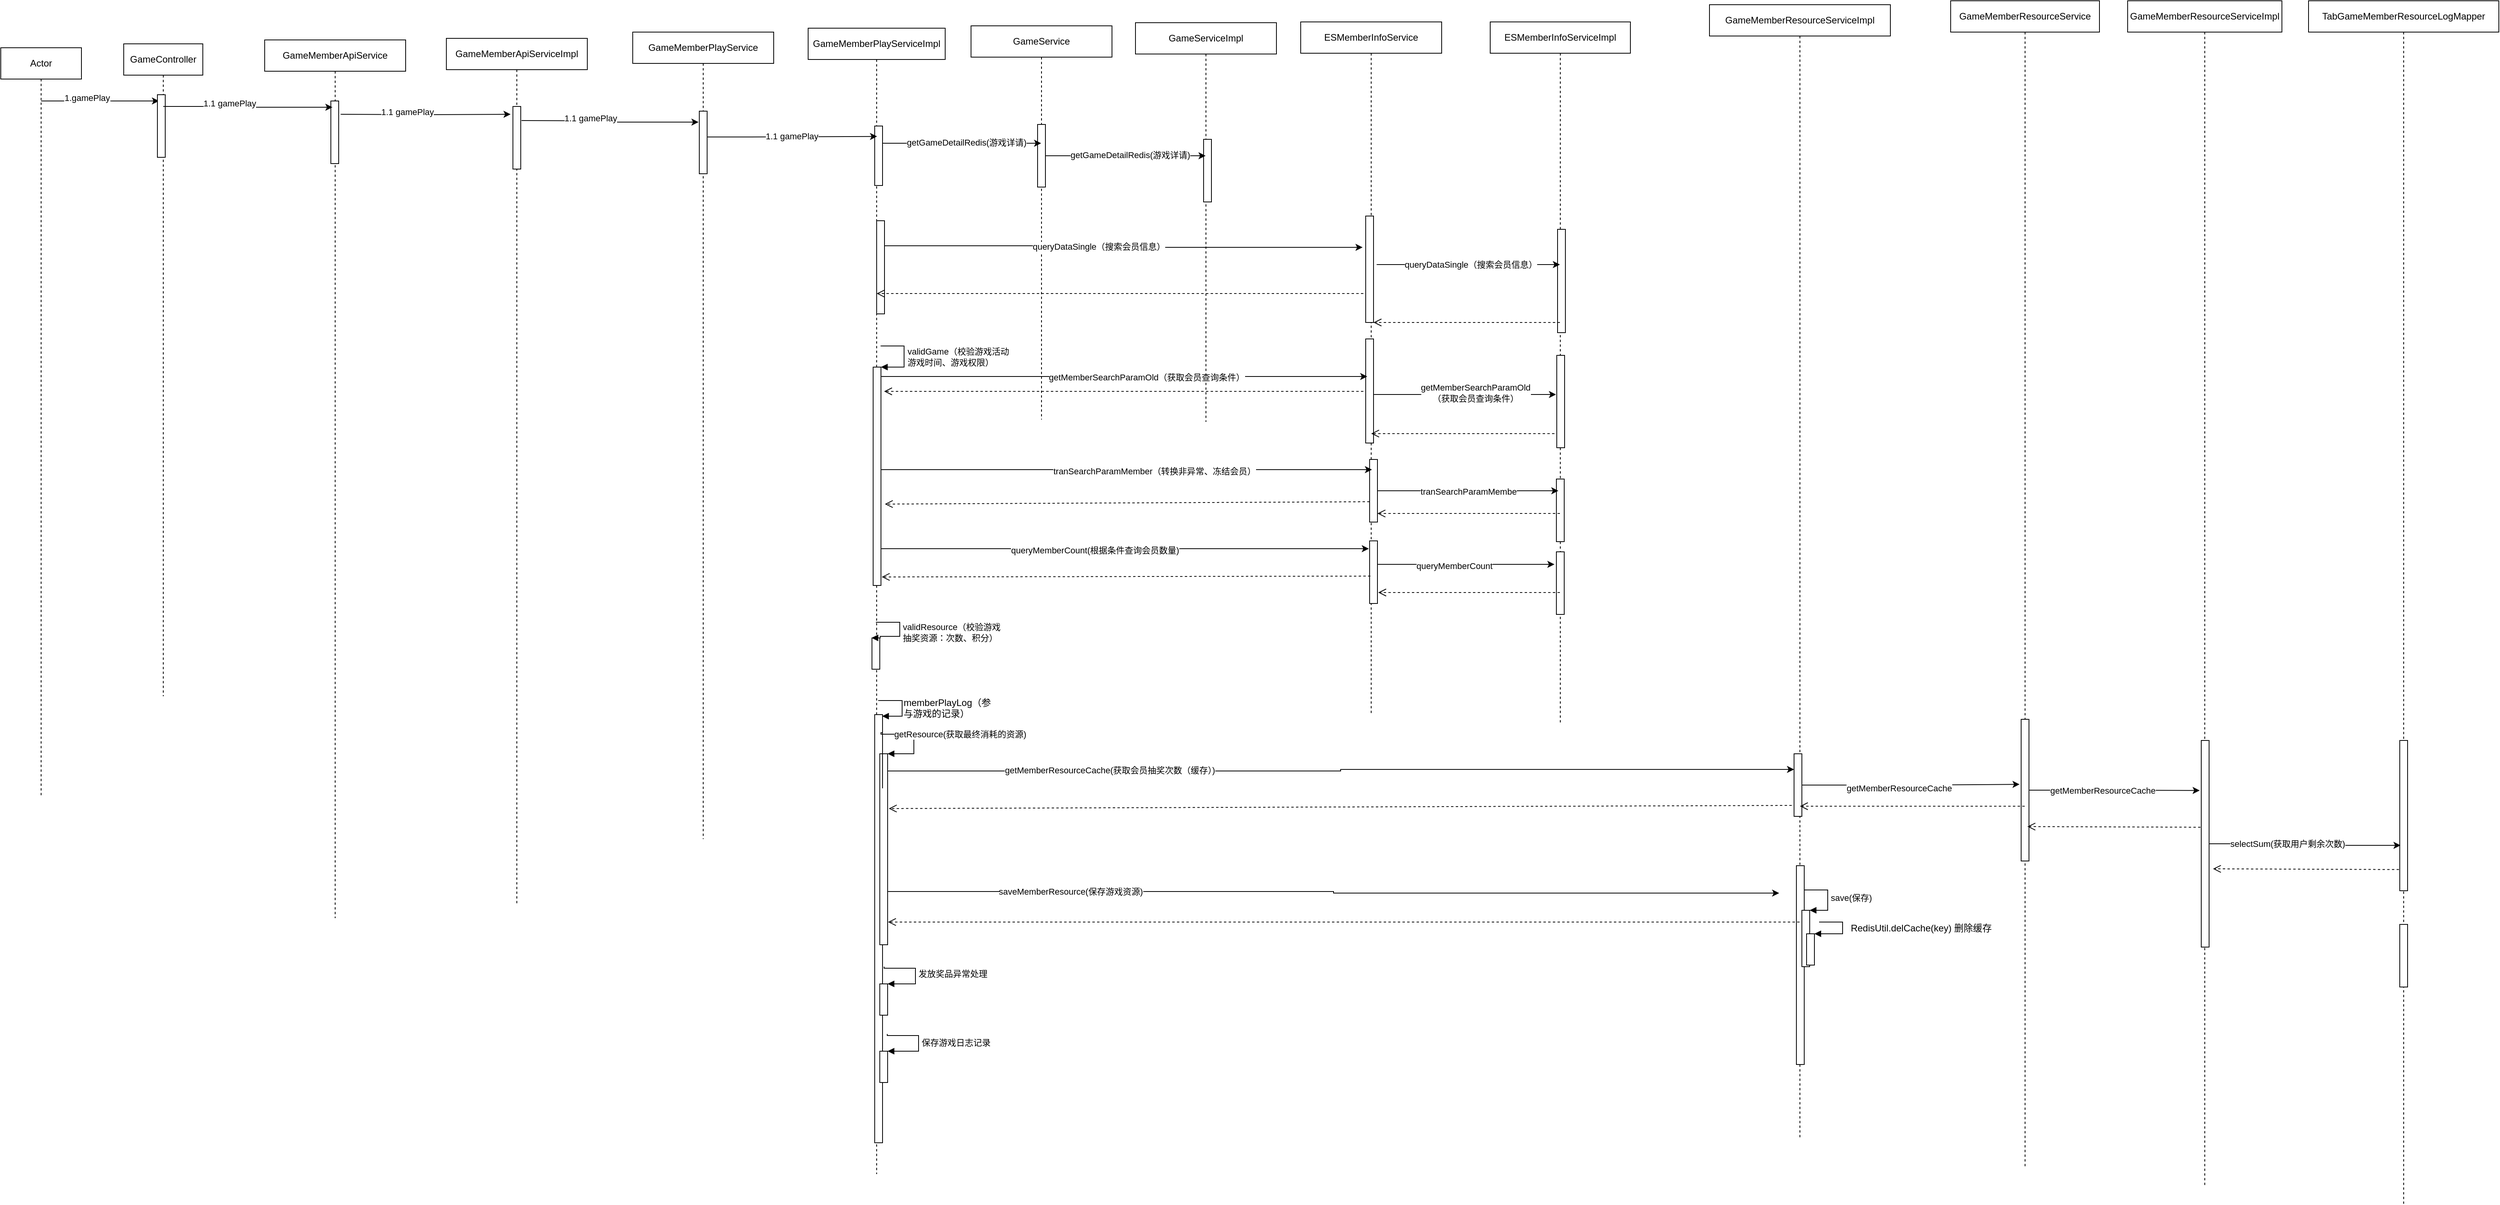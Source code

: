 <mxfile version="20.0.4" type="github">
  <diagram id="6ErdJi4MwDmCE_eJ-fbc" name="第 1 页">
    <mxGraphModel dx="2286" dy="793" grid="0" gridSize="10" guides="1" tooltips="1" connect="1" arrows="1" fold="1" page="0" pageScale="1" pageWidth="827" pageHeight="1169" math="0" shadow="0">
      <root>
        <mxCell id="0" />
        <mxCell id="1" parent="0" />
        <mxCell id="dKil16ABPcqH2iOn4YbZ-6" style="edgeStyle=orthogonalEdgeStyle;rounded=0;orthogonalLoop=1;jettySize=auto;html=1;entryX=0.2;entryY=0.1;entryDx=0;entryDy=0;entryPerimeter=0;" edge="1" parent="1" source="dKil16ABPcqH2iOn4YbZ-1" target="dKil16ABPcqH2iOn4YbZ-5">
          <mxGeometry relative="1" as="geometry">
            <Array as="points">
              <mxPoint x="-83" y="236" />
              <mxPoint x="-83" y="236" />
            </Array>
          </mxGeometry>
        </mxCell>
        <mxCell id="dKil16ABPcqH2iOn4YbZ-9" value="1.gamePlay" style="edgeLabel;html=1;align=center;verticalAlign=middle;resizable=0;points=[];" vertex="1" connectable="0" parent="dKil16ABPcqH2iOn4YbZ-6">
          <mxGeometry x="-0.233" y="4" relative="1" as="geometry">
            <mxPoint x="1" as="offset" />
          </mxGeometry>
        </mxCell>
        <mxCell id="dKil16ABPcqH2iOn4YbZ-1" value="Actor" style="shape=umlLifeline;perimeter=lifelinePerimeter;whiteSpace=wrap;html=1;container=1;collapsible=0;recursiveResize=0;outlineConnect=0;" vertex="1" parent="1">
          <mxGeometry x="-181" y="168" width="103" height="1086" as="geometry" />
        </mxCell>
        <mxCell id="dKil16ABPcqH2iOn4YbZ-2" value="GameController" style="shape=umlLifeline;perimeter=lifelinePerimeter;whiteSpace=wrap;html=1;container=1;collapsible=0;recursiveResize=0;outlineConnect=0;" vertex="1" parent="1">
          <mxGeometry x="-24" y="163" width="101" height="1097" as="geometry" />
        </mxCell>
        <mxCell id="dKil16ABPcqH2iOn4YbZ-5" value="" style="html=1;points=[];perimeter=orthogonalPerimeter;" vertex="1" parent="dKil16ABPcqH2iOn4YbZ-2">
          <mxGeometry x="43" y="65" width="10" height="80" as="geometry" />
        </mxCell>
        <mxCell id="dKil16ABPcqH2iOn4YbZ-3" value="GameMemberApiService" style="shape=umlLifeline;perimeter=lifelinePerimeter;whiteSpace=wrap;html=1;container=1;collapsible=0;recursiveResize=0;outlineConnect=0;" vertex="1" parent="1">
          <mxGeometry x="156" y="158" width="180" height="1122" as="geometry" />
        </mxCell>
        <mxCell id="dKil16ABPcqH2iOn4YbZ-13" value="" style="html=1;points=[];perimeter=orthogonalPerimeter;" vertex="1" parent="dKil16ABPcqH2iOn4YbZ-3">
          <mxGeometry x="84.5" y="78" width="10" height="80" as="geometry" />
        </mxCell>
        <mxCell id="dKil16ABPcqH2iOn4YbZ-11" style="edgeStyle=orthogonalEdgeStyle;rounded=0;orthogonalLoop=1;jettySize=auto;html=1;entryX=0.2;entryY=0.1;entryDx=0;entryDy=0;entryPerimeter=0;" edge="1" parent="1" target="dKil16ABPcqH2iOn4YbZ-13" source="dKil16ABPcqH2iOn4YbZ-2">
          <mxGeometry relative="1" as="geometry">
            <mxPoint x="90" y="244" as="sourcePoint" />
            <Array as="points">
              <mxPoint x="139" y="243" />
              <mxPoint x="139" y="244" />
            </Array>
          </mxGeometry>
        </mxCell>
        <mxCell id="dKil16ABPcqH2iOn4YbZ-12" value="1.1 gamePlay" style="edgeLabel;html=1;align=center;verticalAlign=middle;resizable=0;points=[];" vertex="1" connectable="0" parent="dKil16ABPcqH2iOn4YbZ-11">
          <mxGeometry x="-0.233" y="4" relative="1" as="geometry">
            <mxPoint x="1" as="offset" />
          </mxGeometry>
        </mxCell>
        <mxCell id="dKil16ABPcqH2iOn4YbZ-14" value="GameMemberApiServiceImpl" style="shape=umlLifeline;perimeter=lifelinePerimeter;whiteSpace=wrap;html=1;container=1;collapsible=0;recursiveResize=0;outlineConnect=0;" vertex="1" parent="1">
          <mxGeometry x="388" y="156" width="180" height="1106" as="geometry" />
        </mxCell>
        <mxCell id="dKil16ABPcqH2iOn4YbZ-15" value="" style="html=1;points=[];perimeter=orthogonalPerimeter;" vertex="1" parent="dKil16ABPcqH2iOn4YbZ-14">
          <mxGeometry x="85" y="87" width="10" height="80" as="geometry" />
        </mxCell>
        <mxCell id="dKil16ABPcqH2iOn4YbZ-16" value="GameMemberPlayService" style="shape=umlLifeline;perimeter=lifelinePerimeter;whiteSpace=wrap;html=1;container=1;collapsible=0;recursiveResize=0;outlineConnect=0;" vertex="1" parent="1">
          <mxGeometry x="626" y="148" width="180" height="1031" as="geometry" />
        </mxCell>
        <mxCell id="dKil16ABPcqH2iOn4YbZ-17" value="" style="html=1;points=[];perimeter=orthogonalPerimeter;" vertex="1" parent="dKil16ABPcqH2iOn4YbZ-16">
          <mxGeometry x="85" y="101" width="10" height="80" as="geometry" />
        </mxCell>
        <mxCell id="dKil16ABPcqH2iOn4YbZ-18" value="GameMemberPlayServiceImpl" style="shape=umlLifeline;perimeter=lifelinePerimeter;whiteSpace=wrap;html=1;container=1;collapsible=0;recursiveResize=0;outlineConnect=0;" vertex="1" parent="1">
          <mxGeometry x="850" y="143" width="175" height="1464" as="geometry" />
        </mxCell>
        <mxCell id="dKil16ABPcqH2iOn4YbZ-19" value="" style="html=1;points=[];perimeter=orthogonalPerimeter;" vertex="1" parent="dKil16ABPcqH2iOn4YbZ-18">
          <mxGeometry x="85" y="125" width="10" height="76" as="geometry" />
        </mxCell>
        <mxCell id="dKil16ABPcqH2iOn4YbZ-49" value="" style="html=1;points=[];perimeter=orthogonalPerimeter;" vertex="1" parent="dKil16ABPcqH2iOn4YbZ-18">
          <mxGeometry x="87.5" y="246" width="10" height="119" as="geometry" />
        </mxCell>
        <mxCell id="dKil16ABPcqH2iOn4YbZ-56" value="" style="html=1;points=[];perimeter=orthogonalPerimeter;" vertex="1" parent="dKil16ABPcqH2iOn4YbZ-18">
          <mxGeometry x="83" y="433" width="10" height="279" as="geometry" />
        </mxCell>
        <mxCell id="dKil16ABPcqH2iOn4YbZ-57" value="validGame（校验游戏活动&lt;br&gt;游戏时间、游戏权限）" style="edgeStyle=orthogonalEdgeStyle;html=1;align=left;spacingLeft=2;endArrow=block;rounded=0;entryX=1;entryY=0;" edge="1" target="dKil16ABPcqH2iOn4YbZ-56" parent="dKil16ABPcqH2iOn4YbZ-18">
          <mxGeometry relative="1" as="geometry">
            <mxPoint x="92.5" y="406" as="sourcePoint" />
            <Array as="points">
              <mxPoint x="122.5" y="406" />
            </Array>
          </mxGeometry>
        </mxCell>
        <mxCell id="dKil16ABPcqH2iOn4YbZ-60" value="" style="html=1;points=[];perimeter=orthogonalPerimeter;" vertex="1" parent="dKil16ABPcqH2iOn4YbZ-18">
          <mxGeometry x="81.5" y="779" width="10" height="40" as="geometry" />
        </mxCell>
        <mxCell id="dKil16ABPcqH2iOn4YbZ-61" value="validResource（校验游戏&lt;br&gt;&lt;span style=&quot;font-size: 11px;&quot;&gt;抽奖资源：次数、积分&lt;/span&gt;）" style="edgeStyle=orthogonalEdgeStyle;html=1;align=left;spacingLeft=2;endArrow=block;rounded=0;entryX=-0.05;entryY=0;entryDx=0;entryDy=0;entryPerimeter=0;" edge="1" parent="dKil16ABPcqH2iOn4YbZ-18" target="dKil16ABPcqH2iOn4YbZ-60">
          <mxGeometry relative="1" as="geometry">
            <mxPoint x="86.5" y="759" as="sourcePoint" />
            <Array as="points">
              <mxPoint x="117" y="759" />
              <mxPoint x="117" y="777" />
              <mxPoint x="92" y="777" />
              <mxPoint x="92" y="779" />
            </Array>
          </mxGeometry>
        </mxCell>
        <mxCell id="dKil16ABPcqH2iOn4YbZ-92" value="" style="html=1;points=[];perimeter=orthogonalPerimeter;" vertex="1" parent="dKil16ABPcqH2iOn4YbZ-18">
          <mxGeometry x="85" y="877" width="10" height="547" as="geometry" />
        </mxCell>
        <mxCell id="dKil16ABPcqH2iOn4YbZ-93" value="" style="edgeStyle=orthogonalEdgeStyle;html=1;align=left;spacingLeft=2;endArrow=block;rounded=0;entryX=1;entryY=0;" edge="1" parent="dKil16ABPcqH2iOn4YbZ-18">
          <mxGeometry relative="1" as="geometry">
            <mxPoint x="89.5" y="859" as="sourcePoint" />
            <Array as="points">
              <mxPoint x="120" y="859" />
              <mxPoint x="120" y="879" />
            </Array>
            <mxPoint x="94.5" y="879" as="targetPoint" />
          </mxGeometry>
        </mxCell>
        <mxCell id="dKil16ABPcqH2iOn4YbZ-95" value="" style="html=1;points=[];perimeter=orthogonalPerimeter;" vertex="1" parent="dKil16ABPcqH2iOn4YbZ-18">
          <mxGeometry x="91.5" y="927" width="10" height="244" as="geometry" />
        </mxCell>
        <mxCell id="dKil16ABPcqH2iOn4YbZ-96" value="getResource(获取最终消耗的资源)" style="edgeStyle=orthogonalEdgeStyle;html=1;align=left;spacingLeft=2;endArrow=block;rounded=0;entryX=1;entryY=0;exitX=1;exitY=0.172;exitDx=0;exitDy=0;exitPerimeter=0;" edge="1" target="dKil16ABPcqH2iOn4YbZ-95" parent="dKil16ABPcqH2iOn4YbZ-18" source="dKil16ABPcqH2iOn4YbZ-92">
          <mxGeometry relative="1" as="geometry">
            <mxPoint x="104.5" y="902" as="sourcePoint" />
            <Array as="points">
              <mxPoint x="95" y="900" />
              <mxPoint x="93" y="900" />
              <mxPoint x="93" y="902" />
              <mxPoint x="135" y="902" />
              <mxPoint x="135" y="927" />
            </Array>
          </mxGeometry>
        </mxCell>
        <mxCell id="dKil16ABPcqH2iOn4YbZ-132" value="" style="html=1;points=[];perimeter=orthogonalPerimeter;" vertex="1" parent="dKil16ABPcqH2iOn4YbZ-18">
          <mxGeometry x="91.5" y="1221" width="10" height="40" as="geometry" />
        </mxCell>
        <mxCell id="dKil16ABPcqH2iOn4YbZ-133" value="发放奖品异常处理" style="edgeStyle=orthogonalEdgeStyle;html=1;align=left;spacingLeft=2;endArrow=block;rounded=0;entryX=1;entryY=0;" edge="1" target="dKil16ABPcqH2iOn4YbZ-132" parent="dKil16ABPcqH2iOn4YbZ-18">
          <mxGeometry relative="1" as="geometry">
            <mxPoint x="97" y="1199" as="sourcePoint" />
            <Array as="points">
              <mxPoint x="137" y="1201" />
              <mxPoint x="137" y="1221" />
            </Array>
          </mxGeometry>
        </mxCell>
        <mxCell id="dKil16ABPcqH2iOn4YbZ-134" value="" style="html=1;points=[];perimeter=orthogonalPerimeter;" vertex="1" parent="dKil16ABPcqH2iOn4YbZ-18">
          <mxGeometry x="91.5" y="1307" width="10" height="40" as="geometry" />
        </mxCell>
        <mxCell id="dKil16ABPcqH2iOn4YbZ-135" value="保存游戏日志记录" style="edgeStyle=orthogonalEdgeStyle;html=1;align=left;spacingLeft=2;endArrow=block;rounded=0;entryX=1;entryY=0;" edge="1" parent="dKil16ABPcqH2iOn4YbZ-18" target="dKil16ABPcqH2iOn4YbZ-134">
          <mxGeometry relative="1" as="geometry">
            <mxPoint x="101" y="1285" as="sourcePoint" />
            <Array as="points">
              <mxPoint x="141" y="1287" />
              <mxPoint x="141" y="1307" />
            </Array>
          </mxGeometry>
        </mxCell>
        <mxCell id="dKil16ABPcqH2iOn4YbZ-20" style="edgeStyle=orthogonalEdgeStyle;rounded=0;orthogonalLoop=1;jettySize=auto;html=1;entryX=-0.3;entryY=0.125;entryDx=0;entryDy=0;entryPerimeter=0;" edge="1" parent="1" target="dKil16ABPcqH2iOn4YbZ-15">
          <mxGeometry relative="1" as="geometry">
            <mxPoint x="253" y="253" as="sourcePoint" />
            <Array as="points" />
            <mxPoint x="252.5" y="254" as="targetPoint" />
          </mxGeometry>
        </mxCell>
        <mxCell id="dKil16ABPcqH2iOn4YbZ-21" value="1.1 gamePlay" style="edgeLabel;html=1;align=center;verticalAlign=middle;resizable=0;points=[];" vertex="1" connectable="0" parent="dKil16ABPcqH2iOn4YbZ-20">
          <mxGeometry x="-0.233" y="4" relative="1" as="geometry">
            <mxPoint x="1" as="offset" />
          </mxGeometry>
        </mxCell>
        <mxCell id="dKil16ABPcqH2iOn4YbZ-22" style="edgeStyle=orthogonalEdgeStyle;rounded=0;orthogonalLoop=1;jettySize=auto;html=1;entryX=-0.1;entryY=0.175;entryDx=0;entryDy=0;entryPerimeter=0;" edge="1" parent="1" target="dKil16ABPcqH2iOn4YbZ-17">
          <mxGeometry relative="1" as="geometry">
            <mxPoint x="484" y="261" as="sourcePoint" />
            <Array as="points" />
            <mxPoint x="262.5" y="264" as="targetPoint" />
          </mxGeometry>
        </mxCell>
        <mxCell id="dKil16ABPcqH2iOn4YbZ-23" value="1.1 gamePlay" style="edgeLabel;html=1;align=center;verticalAlign=middle;resizable=0;points=[];" vertex="1" connectable="0" parent="dKil16ABPcqH2iOn4YbZ-22">
          <mxGeometry x="-0.233" y="4" relative="1" as="geometry">
            <mxPoint x="1" as="offset" />
          </mxGeometry>
        </mxCell>
        <mxCell id="dKil16ABPcqH2iOn4YbZ-26" style="edgeStyle=orthogonalEdgeStyle;rounded=0;orthogonalLoop=1;jettySize=auto;html=1;entryX=0.3;entryY=0.175;entryDx=0;entryDy=0;entryPerimeter=0;" edge="1" parent="1" source="dKil16ABPcqH2iOn4YbZ-17" target="dKil16ABPcqH2iOn4YbZ-19">
          <mxGeometry relative="1" as="geometry">
            <Array as="points">
              <mxPoint x="776" y="282" />
              <mxPoint x="776" y="282" />
            </Array>
          </mxGeometry>
        </mxCell>
        <mxCell id="dKil16ABPcqH2iOn4YbZ-27" value="1.1 gamePlay" style="edgeLabel;html=1;align=center;verticalAlign=middle;resizable=0;points=[];" vertex="1" connectable="0" parent="dKil16ABPcqH2iOn4YbZ-26">
          <mxGeometry x="-0.005" y="1" relative="1" as="geometry">
            <mxPoint as="offset" />
          </mxGeometry>
        </mxCell>
        <mxCell id="dKil16ABPcqH2iOn4YbZ-28" value="GameService" style="shape=umlLifeline;perimeter=lifelinePerimeter;whiteSpace=wrap;html=1;container=1;collapsible=0;recursiveResize=0;outlineConnect=0;" vertex="1" parent="1">
          <mxGeometry x="1058" y="140" width="180" height="503" as="geometry" />
        </mxCell>
        <mxCell id="dKil16ABPcqH2iOn4YbZ-29" value="" style="html=1;points=[];perimeter=orthogonalPerimeter;" vertex="1" parent="dKil16ABPcqH2iOn4YbZ-28">
          <mxGeometry x="85" y="126" width="10" height="80" as="geometry" />
        </mxCell>
        <mxCell id="dKil16ABPcqH2iOn4YbZ-30" value="GameServiceImpl" style="shape=umlLifeline;perimeter=lifelinePerimeter;whiteSpace=wrap;html=1;container=1;collapsible=0;recursiveResize=0;outlineConnect=0;" vertex="1" parent="1">
          <mxGeometry x="1268" y="136" width="180" height="510" as="geometry" />
        </mxCell>
        <mxCell id="dKil16ABPcqH2iOn4YbZ-31" value="" style="html=1;points=[];perimeter=orthogonalPerimeter;" vertex="1" parent="dKil16ABPcqH2iOn4YbZ-30">
          <mxGeometry x="87" y="149" width="10" height="80" as="geometry" />
        </mxCell>
        <mxCell id="dKil16ABPcqH2iOn4YbZ-32" style="edgeStyle=orthogonalEdgeStyle;rounded=0;orthogonalLoop=1;jettySize=auto;html=1;" edge="1" parent="1" source="dKil16ABPcqH2iOn4YbZ-19" target="dKil16ABPcqH2iOn4YbZ-28">
          <mxGeometry relative="1" as="geometry">
            <Array as="points">
              <mxPoint x="968" y="290" />
              <mxPoint x="968" y="290" />
            </Array>
          </mxGeometry>
        </mxCell>
        <mxCell id="dKil16ABPcqH2iOn4YbZ-33" value="getGameDetailRedis(游戏详请)" style="edgeLabel;html=1;align=center;verticalAlign=middle;resizable=0;points=[];" vertex="1" connectable="0" parent="dKil16ABPcqH2iOn4YbZ-32">
          <mxGeometry x="-0.18" relative="1" as="geometry">
            <mxPoint x="24" y="-1" as="offset" />
          </mxGeometry>
        </mxCell>
        <mxCell id="dKil16ABPcqH2iOn4YbZ-36" style="edgeStyle=orthogonalEdgeStyle;rounded=0;orthogonalLoop=1;jettySize=auto;html=1;" edge="1" parent="1" source="dKil16ABPcqH2iOn4YbZ-29" target="dKil16ABPcqH2iOn4YbZ-30">
          <mxGeometry relative="1" as="geometry">
            <mxPoint x="955" y="300" as="sourcePoint" />
            <mxPoint x="1157.5" y="300" as="targetPoint" />
            <Array as="points">
              <mxPoint x="1293" y="306" />
              <mxPoint x="1293" y="306" />
            </Array>
          </mxGeometry>
        </mxCell>
        <mxCell id="dKil16ABPcqH2iOn4YbZ-37" value="getGameDetailRedis(游戏详请)" style="edgeLabel;html=1;align=center;verticalAlign=middle;resizable=0;points=[];" vertex="1" connectable="0" parent="dKil16ABPcqH2iOn4YbZ-36">
          <mxGeometry x="-0.18" relative="1" as="geometry">
            <mxPoint x="24" y="-1" as="offset" />
          </mxGeometry>
        </mxCell>
        <mxCell id="dKil16ABPcqH2iOn4YbZ-40" value="ESMemberInfoService" style="shape=umlLifeline;perimeter=lifelinePerimeter;whiteSpace=wrap;html=1;container=1;collapsible=0;recursiveResize=0;outlineConnect=0;" vertex="1" parent="1">
          <mxGeometry x="1479" y="135" width="180" height="886" as="geometry" />
        </mxCell>
        <mxCell id="dKil16ABPcqH2iOn4YbZ-41" value="" style="html=1;points=[];perimeter=orthogonalPerimeter;" vertex="1" parent="dKil16ABPcqH2iOn4YbZ-40">
          <mxGeometry x="83" y="248" width="10" height="136" as="geometry" />
        </mxCell>
        <mxCell id="dKil16ABPcqH2iOn4YbZ-62" value="" style="html=1;points=[];perimeter=orthogonalPerimeter;" vertex="1" parent="dKil16ABPcqH2iOn4YbZ-40">
          <mxGeometry x="83" y="405" width="10" height="133" as="geometry" />
        </mxCell>
        <mxCell id="dKil16ABPcqH2iOn4YbZ-74" value="" style="html=1;points=[];perimeter=orthogonalPerimeter;" vertex="1" parent="dKil16ABPcqH2iOn4YbZ-40">
          <mxGeometry x="88" y="559" width="10" height="80" as="geometry" />
        </mxCell>
        <mxCell id="dKil16ABPcqH2iOn4YbZ-83" value="" style="html=1;points=[];perimeter=orthogonalPerimeter;" vertex="1" parent="dKil16ABPcqH2iOn4YbZ-40">
          <mxGeometry x="88" y="663" width="10" height="80" as="geometry" />
        </mxCell>
        <mxCell id="dKil16ABPcqH2iOn4YbZ-42" value="ESMemberInfoServiceImpl" style="shape=umlLifeline;perimeter=lifelinePerimeter;whiteSpace=wrap;html=1;container=1;collapsible=0;recursiveResize=0;outlineConnect=0;" vertex="1" parent="1">
          <mxGeometry x="1721" y="135" width="179" height="898" as="geometry" />
        </mxCell>
        <mxCell id="dKil16ABPcqH2iOn4YbZ-43" value="" style="html=1;points=[];perimeter=orthogonalPerimeter;" vertex="1" parent="dKil16ABPcqH2iOn4YbZ-42">
          <mxGeometry x="86" y="265" width="10" height="132" as="geometry" />
        </mxCell>
        <mxCell id="dKil16ABPcqH2iOn4YbZ-65" value="" style="html=1;points=[];perimeter=orthogonalPerimeter;" vertex="1" parent="dKil16ABPcqH2iOn4YbZ-42">
          <mxGeometry x="85" y="426" width="10" height="118" as="geometry" />
        </mxCell>
        <mxCell id="dKil16ABPcqH2iOn4YbZ-78" value="" style="html=1;points=[];perimeter=orthogonalPerimeter;" vertex="1" parent="dKil16ABPcqH2iOn4YbZ-42">
          <mxGeometry x="84.5" y="584" width="10" height="80" as="geometry" />
        </mxCell>
        <mxCell id="dKil16ABPcqH2iOn4YbZ-84" value="" style="html=1;points=[];perimeter=orthogonalPerimeter;" vertex="1" parent="dKil16ABPcqH2iOn4YbZ-42">
          <mxGeometry x="84.5" y="677" width="10" height="80" as="geometry" />
        </mxCell>
        <mxCell id="dKil16ABPcqH2iOn4YbZ-50" style="edgeStyle=orthogonalEdgeStyle;rounded=0;orthogonalLoop=1;jettySize=auto;html=1;" edge="1" parent="1" source="dKil16ABPcqH2iOn4YbZ-49">
          <mxGeometry relative="1" as="geometry">
            <mxPoint x="1558" y="423" as="targetPoint" />
            <Array as="points">
              <mxPoint x="1213" y="421" />
              <mxPoint x="1213" y="423" />
            </Array>
          </mxGeometry>
        </mxCell>
        <mxCell id="dKil16ABPcqH2iOn4YbZ-51" value="queryDataSingle（搜索会员信息）" style="edgeLabel;html=1;align=center;verticalAlign=middle;resizable=0;points=[];" vertex="1" connectable="0" parent="dKil16ABPcqH2iOn4YbZ-50">
          <mxGeometry x="-0.106" y="1" relative="1" as="geometry">
            <mxPoint x="1" as="offset" />
          </mxGeometry>
        </mxCell>
        <mxCell id="dKil16ABPcqH2iOn4YbZ-52" style="edgeStyle=orthogonalEdgeStyle;rounded=0;orthogonalLoop=1;jettySize=auto;html=1;" edge="1" parent="1" target="dKil16ABPcqH2iOn4YbZ-42">
          <mxGeometry relative="1" as="geometry">
            <mxPoint x="1576" y="445" as="sourcePoint" />
            <mxPoint x="1585" y="431.04" as="targetPoint" />
            <Array as="points">
              <mxPoint x="1733" y="445" />
              <mxPoint x="1733" y="445" />
            </Array>
          </mxGeometry>
        </mxCell>
        <mxCell id="dKil16ABPcqH2iOn4YbZ-53" value="queryDataSingle（搜索会员信息）" style="edgeLabel;html=1;align=center;verticalAlign=middle;resizable=0;points=[];" vertex="1" connectable="0" parent="dKil16ABPcqH2iOn4YbZ-52">
          <mxGeometry x="-0.106" y="1" relative="1" as="geometry">
            <mxPoint x="15" y="1" as="offset" />
          </mxGeometry>
        </mxCell>
        <mxCell id="dKil16ABPcqH2iOn4YbZ-55" value="" style="html=1;verticalAlign=bottom;endArrow=open;dashed=1;endSize=8;rounded=0;exitX=-0.3;exitY=0.728;exitDx=0;exitDy=0;exitPerimeter=0;" edge="1" parent="1" source="dKil16ABPcqH2iOn4YbZ-41" target="dKil16ABPcqH2iOn4YbZ-18">
          <mxGeometry relative="1" as="geometry">
            <mxPoint x="1799.5" y="518" as="sourcePoint" />
            <mxPoint x="1589" y="518" as="targetPoint" />
          </mxGeometry>
        </mxCell>
        <mxCell id="dKil16ABPcqH2iOn4YbZ-63" style="edgeStyle=orthogonalEdgeStyle;rounded=0;orthogonalLoop=1;jettySize=auto;html=1;entryX=0.2;entryY=0.361;entryDx=0;entryDy=0;entryPerimeter=0;" edge="1" parent="1" source="dKil16ABPcqH2iOn4YbZ-56" target="dKil16ABPcqH2iOn4YbZ-62">
          <mxGeometry relative="1" as="geometry">
            <Array as="points">
              <mxPoint x="1086" y="588" />
              <mxPoint x="1086" y="588" />
            </Array>
          </mxGeometry>
        </mxCell>
        <mxCell id="dKil16ABPcqH2iOn4YbZ-64" value="getMemberSearchParamOld（获取会员查询条件）" style="edgeLabel;html=1;align=center;verticalAlign=middle;resizable=0;points=[];" vertex="1" connectable="0" parent="dKil16ABPcqH2iOn4YbZ-63">
          <mxGeometry x="0.09" y="-1" relative="1" as="geometry">
            <mxPoint as="offset" />
          </mxGeometry>
        </mxCell>
        <mxCell id="dKil16ABPcqH2iOn4YbZ-69" style="edgeStyle=orthogonalEdgeStyle;rounded=0;orthogonalLoop=1;jettySize=auto;html=1;entryX=-0.1;entryY=0.424;entryDx=0;entryDy=0;entryPerimeter=0;" edge="1" parent="1" source="dKil16ABPcqH2iOn4YbZ-62" target="dKil16ABPcqH2iOn4YbZ-65">
          <mxGeometry relative="1" as="geometry">
            <Array as="points">
              <mxPoint x="1633" y="611" />
              <mxPoint x="1633" y="611" />
            </Array>
          </mxGeometry>
        </mxCell>
        <mxCell id="dKil16ABPcqH2iOn4YbZ-70" value="getMemberSearchParamOld&lt;br&gt;（获取会员查询条件）" style="edgeLabel;html=1;align=center;verticalAlign=middle;resizable=0;points=[];" vertex="1" connectable="0" parent="dKil16ABPcqH2iOn4YbZ-69">
          <mxGeometry x="-0.193" y="2" relative="1" as="geometry">
            <mxPoint x="36" as="offset" />
          </mxGeometry>
        </mxCell>
        <mxCell id="dKil16ABPcqH2iOn4YbZ-54" value="" style="html=1;verticalAlign=bottom;endArrow=open;dashed=1;endSize=8;rounded=0;" edge="1" parent="1" source="dKil16ABPcqH2iOn4YbZ-42" target="dKil16ABPcqH2iOn4YbZ-41">
          <mxGeometry relative="1" as="geometry">
            <mxPoint x="1659" y="508" as="sourcePoint" />
            <mxPoint x="1579" y="508" as="targetPoint" />
          </mxGeometry>
        </mxCell>
        <mxCell id="dKil16ABPcqH2iOn4YbZ-72" value="" style="html=1;verticalAlign=bottom;endArrow=open;dashed=1;endSize=8;rounded=0;exitX=-0.3;exitY=0.847;exitDx=0;exitDy=0;exitPerimeter=0;" edge="1" parent="1" source="dKil16ABPcqH2iOn4YbZ-65" target="dKil16ABPcqH2iOn4YbZ-40">
          <mxGeometry relative="1" as="geometry">
            <mxPoint x="1820" y="503.5" as="sourcePoint" />
            <mxPoint x="1582" y="503.5" as="targetPoint" />
          </mxGeometry>
        </mxCell>
        <mxCell id="dKil16ABPcqH2iOn4YbZ-73" value="" style="html=1;verticalAlign=bottom;endArrow=open;dashed=1;endSize=8;rounded=0;" edge="1" parent="1">
          <mxGeometry relative="1" as="geometry">
            <mxPoint x="1559" y="607" as="sourcePoint" />
            <mxPoint x="947" y="607" as="targetPoint" />
          </mxGeometry>
        </mxCell>
        <mxCell id="dKil16ABPcqH2iOn4YbZ-75" style="edgeStyle=orthogonalEdgeStyle;rounded=0;orthogonalLoop=1;jettySize=auto;html=1;entryX=0.3;entryY=0.163;entryDx=0;entryDy=0;entryPerimeter=0;" edge="1" parent="1" source="dKil16ABPcqH2iOn4YbZ-56" target="dKil16ABPcqH2iOn4YbZ-74">
          <mxGeometry relative="1" as="geometry">
            <Array as="points">
              <mxPoint x="1139" y="707" />
              <mxPoint x="1139" y="707" />
            </Array>
          </mxGeometry>
        </mxCell>
        <mxCell id="dKil16ABPcqH2iOn4YbZ-77" value="tranSearchParamMember（转换非异常、冻结会员）" style="edgeLabel;html=1;align=center;verticalAlign=middle;resizable=0;points=[];" vertex="1" connectable="0" parent="dKil16ABPcqH2iOn4YbZ-75">
          <mxGeometry x="0.112" y="-2" relative="1" as="geometry">
            <mxPoint as="offset" />
          </mxGeometry>
        </mxCell>
        <mxCell id="dKil16ABPcqH2iOn4YbZ-79" style="edgeStyle=orthogonalEdgeStyle;rounded=0;orthogonalLoop=1;jettySize=auto;html=1;entryX=0.25;entryY=0.188;entryDx=0;entryDy=0;entryPerimeter=0;" edge="1" parent="1" source="dKil16ABPcqH2iOn4YbZ-74" target="dKil16ABPcqH2iOn4YbZ-78">
          <mxGeometry relative="1" as="geometry" />
        </mxCell>
        <mxCell id="dKil16ABPcqH2iOn4YbZ-80" value="tranSearchParamMembe" style="edgeLabel;html=1;align=center;verticalAlign=middle;resizable=0;points=[];" vertex="1" connectable="0" parent="dKil16ABPcqH2iOn4YbZ-79">
          <mxGeometry y="-1" relative="1" as="geometry">
            <mxPoint as="offset" />
          </mxGeometry>
        </mxCell>
        <mxCell id="dKil16ABPcqH2iOn4YbZ-81" value="" style="html=1;verticalAlign=bottom;endArrow=open;dashed=1;endSize=8;rounded=0;entryX=1;entryY=0.863;entryDx=0;entryDy=0;entryPerimeter=0;" edge="1" parent="1" source="dKil16ABPcqH2iOn4YbZ-42" target="dKil16ABPcqH2iOn4YbZ-74">
          <mxGeometry relative="1" as="geometry">
            <mxPoint x="1813" y="670.946" as="sourcePoint" />
            <mxPoint x="1578.5" y="670.946" as="targetPoint" />
          </mxGeometry>
        </mxCell>
        <mxCell id="dKil16ABPcqH2iOn4YbZ-82" value="" style="html=1;verticalAlign=bottom;endArrow=open;dashed=1;endSize=8;rounded=0;exitX=0;exitY=0.675;exitDx=0;exitDy=0;exitPerimeter=0;" edge="1" parent="1" source="dKil16ABPcqH2iOn4YbZ-74">
          <mxGeometry relative="1" as="geometry">
            <mxPoint x="1567" y="752" as="sourcePoint" />
            <mxPoint x="948" y="751" as="targetPoint" />
          </mxGeometry>
        </mxCell>
        <mxCell id="dKil16ABPcqH2iOn4YbZ-86" style="edgeStyle=orthogonalEdgeStyle;rounded=0;orthogonalLoop=1;jettySize=auto;html=1;entryX=-0.1;entryY=0.125;entryDx=0;entryDy=0;entryPerimeter=0;" edge="1" parent="1" source="dKil16ABPcqH2iOn4YbZ-56" target="dKil16ABPcqH2iOn4YbZ-83">
          <mxGeometry relative="1" as="geometry">
            <Array as="points">
              <mxPoint x="1093" y="808" />
              <mxPoint x="1093" y="808" />
            </Array>
          </mxGeometry>
        </mxCell>
        <mxCell id="dKil16ABPcqH2iOn4YbZ-90" value="queryMemberCount(根据条件查询会员数量)" style="edgeLabel;html=1;align=center;verticalAlign=middle;resizable=0;points=[];" vertex="1" connectable="0" parent="dKil16ABPcqH2iOn4YbZ-86">
          <mxGeometry x="-0.211" y="-2" relative="1" as="geometry">
            <mxPoint x="27" as="offset" />
          </mxGeometry>
        </mxCell>
        <mxCell id="dKil16ABPcqH2iOn4YbZ-87" style="edgeStyle=orthogonalEdgeStyle;rounded=0;orthogonalLoop=1;jettySize=auto;html=1;entryX=-0.25;entryY=0.2;entryDx=0;entryDy=0;entryPerimeter=0;" edge="1" parent="1" source="dKil16ABPcqH2iOn4YbZ-83" target="dKil16ABPcqH2iOn4YbZ-84">
          <mxGeometry relative="1" as="geometry">
            <Array as="points">
              <mxPoint x="1631" y="828" />
              <mxPoint x="1631" y="828" />
            </Array>
          </mxGeometry>
        </mxCell>
        <mxCell id="dKil16ABPcqH2iOn4YbZ-91" value="queryMemberCount" style="edgeLabel;html=1;align=center;verticalAlign=middle;resizable=0;points=[];" vertex="1" connectable="0" parent="dKil16ABPcqH2iOn4YbZ-87">
          <mxGeometry x="-0.133" y="-2" relative="1" as="geometry">
            <mxPoint as="offset" />
          </mxGeometry>
        </mxCell>
        <mxCell id="dKil16ABPcqH2iOn4YbZ-88" value="" style="html=1;verticalAlign=bottom;endArrow=open;dashed=1;endSize=8;rounded=0;entryX=1.1;entryY=0.825;entryDx=0;entryDy=0;entryPerimeter=0;" edge="1" parent="1" source="dKil16ABPcqH2iOn4YbZ-42" target="dKil16ABPcqH2iOn4YbZ-83">
          <mxGeometry relative="1" as="geometry">
            <mxPoint x="1820" y="773.04" as="sourcePoint" />
            <mxPoint x="1587" y="773.04" as="targetPoint" />
          </mxGeometry>
        </mxCell>
        <mxCell id="dKil16ABPcqH2iOn4YbZ-89" value="" style="html=1;verticalAlign=bottom;endArrow=open;dashed=1;endSize=8;rounded=0;entryX=1.1;entryY=0.961;entryDx=0;entryDy=0;entryPerimeter=0;exitX=0.1;exitY=0.563;exitDx=0;exitDy=0;exitPerimeter=0;" edge="1" parent="1" source="dKil16ABPcqH2iOn4YbZ-83" target="dKil16ABPcqH2iOn4YbZ-56">
          <mxGeometry relative="1" as="geometry">
            <mxPoint x="1830" y="783.04" as="sourcePoint" />
            <mxPoint x="1597" y="783.04" as="targetPoint" />
          </mxGeometry>
        </mxCell>
        <mxCell id="dKil16ABPcqH2iOn4YbZ-94" value="memberPlayLog（参与游戏的记录）" style="text;whiteSpace=wrap;html=1;" vertex="1" parent="1">
          <mxGeometry x="970" y="991" width="115" height="37" as="geometry" />
        </mxCell>
        <mxCell id="dKil16ABPcqH2iOn4YbZ-98" style="edgeStyle=orthogonalEdgeStyle;rounded=0;orthogonalLoop=1;jettySize=auto;html=1;entryX=0;entryY=0.25;entryDx=0;entryDy=0;entryPerimeter=0;" edge="1" parent="1" source="dKil16ABPcqH2iOn4YbZ-95" target="dKil16ABPcqH2iOn4YbZ-116">
          <mxGeometry relative="1" as="geometry">
            <mxPoint x="1277" y="1112" as="targetPoint" />
            <Array as="points">
              <mxPoint x="1530" y="1092" />
              <mxPoint x="1530" y="1090" />
            </Array>
          </mxGeometry>
        </mxCell>
        <mxCell id="dKil16ABPcqH2iOn4YbZ-103" value="getMemberResourceCache(获取会员抽奖次数（缓存）)" style="edgeLabel;html=1;align=center;verticalAlign=middle;resizable=0;points=[];" vertex="1" connectable="0" parent="dKil16ABPcqH2iOn4YbZ-98">
          <mxGeometry x="-0.511" y="1" relative="1" as="geometry">
            <mxPoint as="offset" />
          </mxGeometry>
        </mxCell>
        <mxCell id="dKil16ABPcqH2iOn4YbZ-99" value="GameMemberResourceService" style="shape=umlLifeline;perimeter=lifelinePerimeter;whiteSpace=wrap;html=1;container=1;collapsible=0;recursiveResize=0;outlineConnect=0;" vertex="1" parent="1">
          <mxGeometry x="2309" y="108" width="190" height="1491" as="geometry" />
        </mxCell>
        <mxCell id="dKil16ABPcqH2iOn4YbZ-102" value="" style="html=1;points=[];perimeter=orthogonalPerimeter;" vertex="1" parent="dKil16ABPcqH2iOn4YbZ-99">
          <mxGeometry x="90" y="918" width="10" height="181" as="geometry" />
        </mxCell>
        <mxCell id="dKil16ABPcqH2iOn4YbZ-100" value="GameMemberResourceServiceImpl" style="shape=umlLifeline;perimeter=lifelinePerimeter;whiteSpace=wrap;html=1;container=1;collapsible=0;recursiveResize=0;outlineConnect=0;" vertex="1" parent="1">
          <mxGeometry x="2535" y="108" width="197" height="1516" as="geometry" />
        </mxCell>
        <mxCell id="dKil16ABPcqH2iOn4YbZ-104" value="" style="html=1;points=[];perimeter=orthogonalPerimeter;" vertex="1" parent="dKil16ABPcqH2iOn4YbZ-100">
          <mxGeometry x="94" y="945" width="10" height="264" as="geometry" />
        </mxCell>
        <mxCell id="dKil16ABPcqH2iOn4YbZ-101" value="TabGameMemberResourceLogMapper" style="shape=umlLifeline;perimeter=lifelinePerimeter;whiteSpace=wrap;html=1;container=1;collapsible=0;recursiveResize=0;outlineConnect=0;" vertex="1" parent="1">
          <mxGeometry x="2766" y="108" width="243" height="1537" as="geometry" />
        </mxCell>
        <mxCell id="dKil16ABPcqH2iOn4YbZ-107" value="" style="html=1;points=[];perimeter=orthogonalPerimeter;" vertex="1" parent="dKil16ABPcqH2iOn4YbZ-101">
          <mxGeometry x="116.5" y="945" width="10" height="192" as="geometry" />
        </mxCell>
        <mxCell id="dKil16ABPcqH2iOn4YbZ-113" value="" style="html=1;points=[];perimeter=orthogonalPerimeter;" vertex="1" parent="dKil16ABPcqH2iOn4YbZ-101">
          <mxGeometry x="116.5" y="1180" width="10" height="80" as="geometry" />
        </mxCell>
        <mxCell id="dKil16ABPcqH2iOn4YbZ-105" style="edgeStyle=orthogonalEdgeStyle;rounded=0;orthogonalLoop=1;jettySize=auto;html=1;entryX=-0.2;entryY=0.242;entryDx=0;entryDy=0;entryPerimeter=0;" edge="1" parent="1" source="dKil16ABPcqH2iOn4YbZ-102" target="dKil16ABPcqH2iOn4YbZ-104">
          <mxGeometry relative="1" as="geometry" />
        </mxCell>
        <mxCell id="dKil16ABPcqH2iOn4YbZ-106" value="getMemberResourceCache" style="edgeLabel;html=1;align=center;verticalAlign=middle;resizable=0;points=[];" vertex="1" connectable="0" parent="dKil16ABPcqH2iOn4YbZ-105">
          <mxGeometry x="-0.313" relative="1" as="geometry">
            <mxPoint x="19" as="offset" />
          </mxGeometry>
        </mxCell>
        <mxCell id="dKil16ABPcqH2iOn4YbZ-108" style="edgeStyle=orthogonalEdgeStyle;rounded=0;orthogonalLoop=1;jettySize=auto;html=1;entryX=0.1;entryY=0.698;entryDx=0;entryDy=0;entryPerimeter=0;" edge="1" parent="1" source="dKil16ABPcqH2iOn4YbZ-104" target="dKil16ABPcqH2iOn4YbZ-107">
          <mxGeometry relative="1" as="geometry" />
        </mxCell>
        <mxCell id="dKil16ABPcqH2iOn4YbZ-109" value="selectSum(获取用户剩余次数)" style="edgeLabel;html=1;align=center;verticalAlign=middle;resizable=0;points=[];" vertex="1" connectable="0" parent="dKil16ABPcqH2iOn4YbZ-108">
          <mxGeometry x="-0.192" relative="1" as="geometry">
            <mxPoint as="offset" />
          </mxGeometry>
        </mxCell>
        <mxCell id="dKil16ABPcqH2iOn4YbZ-110" value="" style="html=1;verticalAlign=bottom;endArrow=open;dashed=1;endSize=8;rounded=0;exitX=-0.1;exitY=0.859;exitDx=0;exitDy=0;exitPerimeter=0;" edge="1" parent="1" source="dKil16ABPcqH2iOn4YbZ-107">
          <mxGeometry relative="1" as="geometry">
            <mxPoint x="2743" y="1284" as="sourcePoint" />
            <mxPoint x="2644" y="1217" as="targetPoint" />
          </mxGeometry>
        </mxCell>
        <mxCell id="dKil16ABPcqH2iOn4YbZ-111" value="" style="html=1;verticalAlign=bottom;endArrow=open;dashed=1;endSize=8;rounded=0;exitX=-0.1;exitY=0.42;exitDx=0;exitDy=0;exitPerimeter=0;entryX=0.8;entryY=0.757;entryDx=0;entryDy=0;entryPerimeter=0;" edge="1" parent="1" source="dKil16ABPcqH2iOn4YbZ-104" target="dKil16ABPcqH2iOn4YbZ-102">
          <mxGeometry relative="1" as="geometry">
            <mxPoint x="2935" y="1294.928" as="sourcePoint" />
            <mxPoint x="2655" y="1295" as="targetPoint" />
          </mxGeometry>
        </mxCell>
        <mxCell id="dKil16ABPcqH2iOn4YbZ-112" value="" style="html=1;verticalAlign=bottom;endArrow=open;dashed=1;endSize=8;rounded=0;exitX=-0.3;exitY=0.825;exitDx=0;exitDy=0;exitPerimeter=0;" edge="1" parent="1" source="dKil16ABPcqH2iOn4YbZ-116">
          <mxGeometry relative="1" as="geometry">
            <mxPoint x="2641" y="1323.928" as="sourcePoint" />
            <mxPoint x="953" y="1140" as="targetPoint" />
          </mxGeometry>
        </mxCell>
        <mxCell id="dKil16ABPcqH2iOn4YbZ-114" style="edgeStyle=orthogonalEdgeStyle;rounded=0;orthogonalLoop=1;jettySize=auto;html=1;" edge="1" parent="1" source="dKil16ABPcqH2iOn4YbZ-95">
          <mxGeometry relative="1" as="geometry">
            <mxPoint x="2090" y="1248" as="targetPoint" />
            <Array as="points">
              <mxPoint x="1521" y="1246" />
              <mxPoint x="1521" y="1248" />
            </Array>
          </mxGeometry>
        </mxCell>
        <mxCell id="dKil16ABPcqH2iOn4YbZ-122" value="saveMemberResource(保存游戏资源)" style="edgeLabel;html=1;align=center;verticalAlign=middle;resizable=0;points=[];" vertex="1" connectable="0" parent="dKil16ABPcqH2iOn4YbZ-114">
          <mxGeometry x="-0.591" relative="1" as="geometry">
            <mxPoint as="offset" />
          </mxGeometry>
        </mxCell>
        <mxCell id="dKil16ABPcqH2iOn4YbZ-115" value="GameMemberResourceServiceImpl" style="shape=umlLifeline;perimeter=lifelinePerimeter;whiteSpace=wrap;html=1;container=1;collapsible=0;recursiveResize=0;outlineConnect=0;" vertex="1" parent="1">
          <mxGeometry x="2001" y="113" width="231" height="1449" as="geometry" />
        </mxCell>
        <mxCell id="dKil16ABPcqH2iOn4YbZ-116" value="" style="html=1;points=[];perimeter=orthogonalPerimeter;" vertex="1" parent="dKil16ABPcqH2iOn4YbZ-115">
          <mxGeometry x="108" y="957" width="10" height="80" as="geometry" />
        </mxCell>
        <mxCell id="dKil16ABPcqH2iOn4YbZ-120" value="" style="html=1;points=[];perimeter=orthogonalPerimeter;" vertex="1" parent="dKil16ABPcqH2iOn4YbZ-115">
          <mxGeometry x="111" y="1100" width="10" height="254" as="geometry" />
        </mxCell>
        <mxCell id="dKil16ABPcqH2iOn4YbZ-124" value="" style="html=1;points=[];perimeter=orthogonalPerimeter;" vertex="1" parent="dKil16ABPcqH2iOn4YbZ-115">
          <mxGeometry x="118" y="1157" width="10" height="72" as="geometry" />
        </mxCell>
        <mxCell id="dKil16ABPcqH2iOn4YbZ-125" value="&lt;span style=&quot;text-align: center;&quot;&gt;save(保存)&lt;/span&gt;" style="edgeStyle=orthogonalEdgeStyle;html=1;align=left;spacingLeft=2;endArrow=block;rounded=0;entryX=1;entryY=0;" edge="1" target="dKil16ABPcqH2iOn4YbZ-124" parent="dKil16ABPcqH2iOn4YbZ-115">
          <mxGeometry relative="1" as="geometry">
            <mxPoint x="121" y="1131" as="sourcePoint" />
            <Array as="points">
              <mxPoint x="151" y="1131" />
            </Array>
          </mxGeometry>
        </mxCell>
        <mxCell id="dKil16ABPcqH2iOn4YbZ-128" value="" style="html=1;points=[];perimeter=orthogonalPerimeter;" vertex="1" parent="dKil16ABPcqH2iOn4YbZ-115">
          <mxGeometry x="124" y="1187" width="10" height="40" as="geometry" />
        </mxCell>
        <mxCell id="dKil16ABPcqH2iOn4YbZ-129" value="" style="edgeStyle=orthogonalEdgeStyle;html=1;align=left;spacingLeft=2;endArrow=block;rounded=0;entryX=1;entryY=0;" edge="1" target="dKil16ABPcqH2iOn4YbZ-128" parent="dKil16ABPcqH2iOn4YbZ-115">
          <mxGeometry relative="1" as="geometry">
            <mxPoint x="140" y="1172" as="sourcePoint" />
            <Array as="points">
              <mxPoint x="170" y="1172" />
            </Array>
          </mxGeometry>
        </mxCell>
        <mxCell id="dKil16ABPcqH2iOn4YbZ-117" style="edgeStyle=orthogonalEdgeStyle;rounded=0;orthogonalLoop=1;jettySize=auto;html=1;entryX=-0.2;entryY=0.459;entryDx=0;entryDy=0;entryPerimeter=0;" edge="1" parent="1" source="dKil16ABPcqH2iOn4YbZ-116" target="dKil16ABPcqH2iOn4YbZ-102">
          <mxGeometry relative="1" as="geometry" />
        </mxCell>
        <mxCell id="dKil16ABPcqH2iOn4YbZ-118" value="getMemberResourceCache" style="edgeLabel;html=1;align=center;verticalAlign=middle;resizable=0;points=[];" vertex="1" connectable="0" parent="dKil16ABPcqH2iOn4YbZ-117">
          <mxGeometry x="-0.111" y="-4" relative="1" as="geometry">
            <mxPoint as="offset" />
          </mxGeometry>
        </mxCell>
        <mxCell id="dKil16ABPcqH2iOn4YbZ-119" value="" style="html=1;verticalAlign=bottom;endArrow=open;dashed=1;endSize=8;rounded=0;" edge="1" parent="1" source="dKil16ABPcqH2iOn4YbZ-99" target="dKil16ABPcqH2iOn4YbZ-115">
          <mxGeometry relative="1" as="geometry">
            <mxPoint x="2638" y="1173.88" as="sourcePoint" />
            <mxPoint x="2417" y="1173.017" as="targetPoint" />
            <Array as="points">
              <mxPoint x="2192" y="1137" />
            </Array>
          </mxGeometry>
        </mxCell>
        <mxCell id="dKil16ABPcqH2iOn4YbZ-130" value="RedisUtil.delCache(key) 删除缓存" style="text;html=1;align=center;verticalAlign=middle;resizable=0;points=[];autosize=1;strokeColor=none;fillColor=none;" vertex="1" parent="1">
          <mxGeometry x="2172" y="1280" width="198" height="26" as="geometry" />
        </mxCell>
        <mxCell id="dKil16ABPcqH2iOn4YbZ-131" value="" style="html=1;verticalAlign=bottom;endArrow=open;dashed=1;endSize=8;rounded=0;entryX=1.05;entryY=0.881;entryDx=0;entryDy=0;entryPerimeter=0;" edge="1" parent="1" source="dKil16ABPcqH2iOn4YbZ-115" target="dKil16ABPcqH2iOn4YbZ-95">
          <mxGeometry relative="1" as="geometry">
            <mxPoint x="2116" y="1146" as="sourcePoint" />
            <mxPoint x="963" y="1150" as="targetPoint" />
          </mxGeometry>
        </mxCell>
      </root>
    </mxGraphModel>
  </diagram>
</mxfile>
